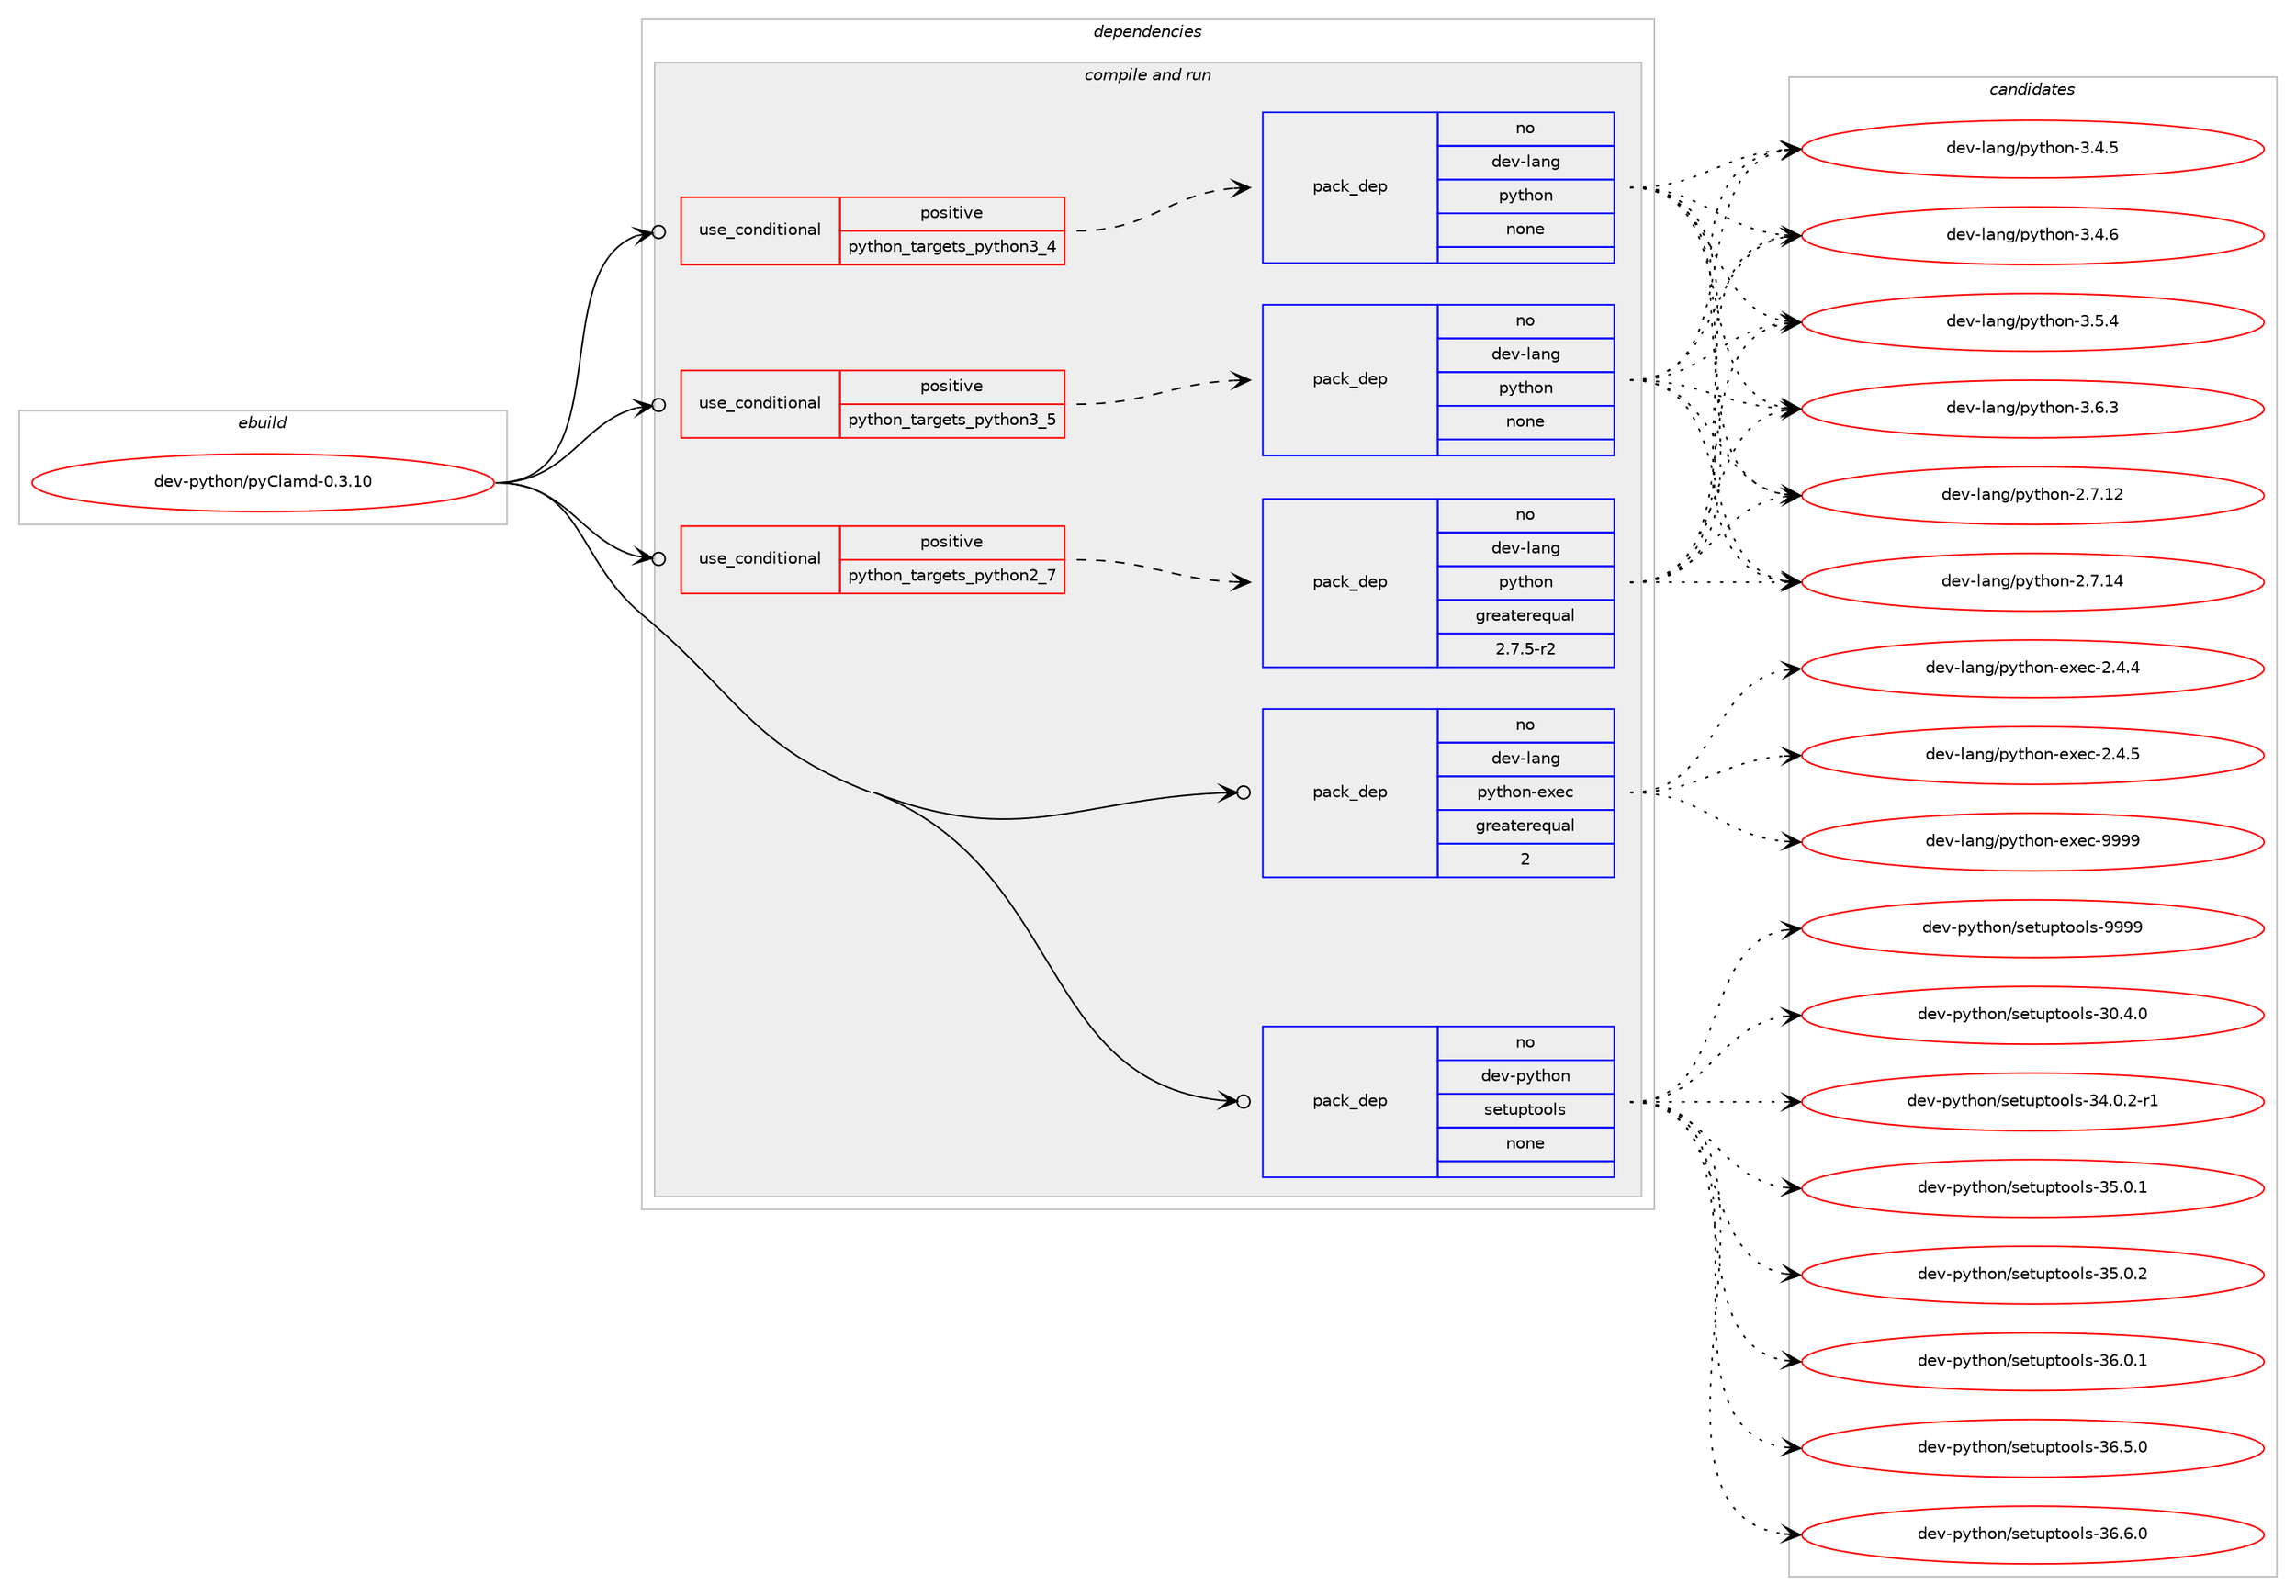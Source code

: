 digraph prolog {

# *************
# Graph options
# *************

newrank=true;
concentrate=true;
compound=true;
graph [rankdir=LR,fontname=Helvetica,fontsize=10,ranksep=1.5];#, ranksep=2.5, nodesep=0.2];
edge  [arrowhead=vee];
node  [fontname=Helvetica,fontsize=10];

# **********
# The ebuild
# **********

subgraph cluster_leftcol {
color=gray;
rank=same;
label=<<i>ebuild</i>>;
id [label="dev-python/pyClamd-0.3.10", color=red, width=4, href="../dev-python/pyClamd-0.3.10.svg"];
}

# ****************
# The dependencies
# ****************

subgraph cluster_midcol {
color=gray;
label=<<i>dependencies</i>>;
subgraph cluster_compile {
fillcolor="#eeeeee";
style=filled;
label=<<i>compile</i>>;
}
subgraph cluster_compileandrun {
fillcolor="#eeeeee";
style=filled;
label=<<i>compile and run</i>>;
subgraph cond37813 {
dependency174603 [label=<<TABLE BORDER="0" CELLBORDER="1" CELLSPACING="0" CELLPADDING="4"><TR><TD ROWSPAN="3" CELLPADDING="10">use_conditional</TD></TR><TR><TD>positive</TD></TR><TR><TD>python_targets_python2_7</TD></TR></TABLE>>, shape=none, color=red];
subgraph pack132881 {
dependency174604 [label=<<TABLE BORDER="0" CELLBORDER="1" CELLSPACING="0" CELLPADDING="4" WIDTH="220"><TR><TD ROWSPAN="6" CELLPADDING="30">pack_dep</TD></TR><TR><TD WIDTH="110">no</TD></TR><TR><TD>dev-lang</TD></TR><TR><TD>python</TD></TR><TR><TD>greaterequal</TD></TR><TR><TD>2.7.5-r2</TD></TR></TABLE>>, shape=none, color=blue];
}
dependency174603:e -> dependency174604:w [weight=20,style="dashed",arrowhead="vee"];
}
id:e -> dependency174603:w [weight=20,style="solid",arrowhead="odotvee"];
subgraph cond37814 {
dependency174605 [label=<<TABLE BORDER="0" CELLBORDER="1" CELLSPACING="0" CELLPADDING="4"><TR><TD ROWSPAN="3" CELLPADDING="10">use_conditional</TD></TR><TR><TD>positive</TD></TR><TR><TD>python_targets_python3_4</TD></TR></TABLE>>, shape=none, color=red];
subgraph pack132882 {
dependency174606 [label=<<TABLE BORDER="0" CELLBORDER="1" CELLSPACING="0" CELLPADDING="4" WIDTH="220"><TR><TD ROWSPAN="6" CELLPADDING="30">pack_dep</TD></TR><TR><TD WIDTH="110">no</TD></TR><TR><TD>dev-lang</TD></TR><TR><TD>python</TD></TR><TR><TD>none</TD></TR><TR><TD></TD></TR></TABLE>>, shape=none, color=blue];
}
dependency174605:e -> dependency174606:w [weight=20,style="dashed",arrowhead="vee"];
}
id:e -> dependency174605:w [weight=20,style="solid",arrowhead="odotvee"];
subgraph cond37815 {
dependency174607 [label=<<TABLE BORDER="0" CELLBORDER="1" CELLSPACING="0" CELLPADDING="4"><TR><TD ROWSPAN="3" CELLPADDING="10">use_conditional</TD></TR><TR><TD>positive</TD></TR><TR><TD>python_targets_python3_5</TD></TR></TABLE>>, shape=none, color=red];
subgraph pack132883 {
dependency174608 [label=<<TABLE BORDER="0" CELLBORDER="1" CELLSPACING="0" CELLPADDING="4" WIDTH="220"><TR><TD ROWSPAN="6" CELLPADDING="30">pack_dep</TD></TR><TR><TD WIDTH="110">no</TD></TR><TR><TD>dev-lang</TD></TR><TR><TD>python</TD></TR><TR><TD>none</TD></TR><TR><TD></TD></TR></TABLE>>, shape=none, color=blue];
}
dependency174607:e -> dependency174608:w [weight=20,style="dashed",arrowhead="vee"];
}
id:e -> dependency174607:w [weight=20,style="solid",arrowhead="odotvee"];
subgraph pack132884 {
dependency174609 [label=<<TABLE BORDER="0" CELLBORDER="1" CELLSPACING="0" CELLPADDING="4" WIDTH="220"><TR><TD ROWSPAN="6" CELLPADDING="30">pack_dep</TD></TR><TR><TD WIDTH="110">no</TD></TR><TR><TD>dev-lang</TD></TR><TR><TD>python-exec</TD></TR><TR><TD>greaterequal</TD></TR><TR><TD>2</TD></TR></TABLE>>, shape=none, color=blue];
}
id:e -> dependency174609:w [weight=20,style="solid",arrowhead="odotvee"];
subgraph pack132885 {
dependency174610 [label=<<TABLE BORDER="0" CELLBORDER="1" CELLSPACING="0" CELLPADDING="4" WIDTH="220"><TR><TD ROWSPAN="6" CELLPADDING="30">pack_dep</TD></TR><TR><TD WIDTH="110">no</TD></TR><TR><TD>dev-python</TD></TR><TR><TD>setuptools</TD></TR><TR><TD>none</TD></TR><TR><TD></TD></TR></TABLE>>, shape=none, color=blue];
}
id:e -> dependency174610:w [weight=20,style="solid",arrowhead="odotvee"];
}
subgraph cluster_run {
fillcolor="#eeeeee";
style=filled;
label=<<i>run</i>>;
}
}

# **************
# The candidates
# **************

subgraph cluster_choices {
rank=same;
color=gray;
label=<<i>candidates</i>>;

subgraph choice132881 {
color=black;
nodesep=1;
choice10010111845108971101034711212111610411111045504655464950 [label="dev-lang/python-2.7.12", color=red, width=4,href="../dev-lang/python-2.7.12.svg"];
choice10010111845108971101034711212111610411111045504655464952 [label="dev-lang/python-2.7.14", color=red, width=4,href="../dev-lang/python-2.7.14.svg"];
choice100101118451089711010347112121116104111110455146524653 [label="dev-lang/python-3.4.5", color=red, width=4,href="../dev-lang/python-3.4.5.svg"];
choice100101118451089711010347112121116104111110455146524654 [label="dev-lang/python-3.4.6", color=red, width=4,href="../dev-lang/python-3.4.6.svg"];
choice100101118451089711010347112121116104111110455146534652 [label="dev-lang/python-3.5.4", color=red, width=4,href="../dev-lang/python-3.5.4.svg"];
choice100101118451089711010347112121116104111110455146544651 [label="dev-lang/python-3.6.3", color=red, width=4,href="../dev-lang/python-3.6.3.svg"];
dependency174604:e -> choice10010111845108971101034711212111610411111045504655464950:w [style=dotted,weight="100"];
dependency174604:e -> choice10010111845108971101034711212111610411111045504655464952:w [style=dotted,weight="100"];
dependency174604:e -> choice100101118451089711010347112121116104111110455146524653:w [style=dotted,weight="100"];
dependency174604:e -> choice100101118451089711010347112121116104111110455146524654:w [style=dotted,weight="100"];
dependency174604:e -> choice100101118451089711010347112121116104111110455146534652:w [style=dotted,weight="100"];
dependency174604:e -> choice100101118451089711010347112121116104111110455146544651:w [style=dotted,weight="100"];
}
subgraph choice132882 {
color=black;
nodesep=1;
choice10010111845108971101034711212111610411111045504655464950 [label="dev-lang/python-2.7.12", color=red, width=4,href="../dev-lang/python-2.7.12.svg"];
choice10010111845108971101034711212111610411111045504655464952 [label="dev-lang/python-2.7.14", color=red, width=4,href="../dev-lang/python-2.7.14.svg"];
choice100101118451089711010347112121116104111110455146524653 [label="dev-lang/python-3.4.5", color=red, width=4,href="../dev-lang/python-3.4.5.svg"];
choice100101118451089711010347112121116104111110455146524654 [label="dev-lang/python-3.4.6", color=red, width=4,href="../dev-lang/python-3.4.6.svg"];
choice100101118451089711010347112121116104111110455146534652 [label="dev-lang/python-3.5.4", color=red, width=4,href="../dev-lang/python-3.5.4.svg"];
choice100101118451089711010347112121116104111110455146544651 [label="dev-lang/python-3.6.3", color=red, width=4,href="../dev-lang/python-3.6.3.svg"];
dependency174606:e -> choice10010111845108971101034711212111610411111045504655464950:w [style=dotted,weight="100"];
dependency174606:e -> choice10010111845108971101034711212111610411111045504655464952:w [style=dotted,weight="100"];
dependency174606:e -> choice100101118451089711010347112121116104111110455146524653:w [style=dotted,weight="100"];
dependency174606:e -> choice100101118451089711010347112121116104111110455146524654:w [style=dotted,weight="100"];
dependency174606:e -> choice100101118451089711010347112121116104111110455146534652:w [style=dotted,weight="100"];
dependency174606:e -> choice100101118451089711010347112121116104111110455146544651:w [style=dotted,weight="100"];
}
subgraph choice132883 {
color=black;
nodesep=1;
choice10010111845108971101034711212111610411111045504655464950 [label="dev-lang/python-2.7.12", color=red, width=4,href="../dev-lang/python-2.7.12.svg"];
choice10010111845108971101034711212111610411111045504655464952 [label="dev-lang/python-2.7.14", color=red, width=4,href="../dev-lang/python-2.7.14.svg"];
choice100101118451089711010347112121116104111110455146524653 [label="dev-lang/python-3.4.5", color=red, width=4,href="../dev-lang/python-3.4.5.svg"];
choice100101118451089711010347112121116104111110455146524654 [label="dev-lang/python-3.4.6", color=red, width=4,href="../dev-lang/python-3.4.6.svg"];
choice100101118451089711010347112121116104111110455146534652 [label="dev-lang/python-3.5.4", color=red, width=4,href="../dev-lang/python-3.5.4.svg"];
choice100101118451089711010347112121116104111110455146544651 [label="dev-lang/python-3.6.3", color=red, width=4,href="../dev-lang/python-3.6.3.svg"];
dependency174608:e -> choice10010111845108971101034711212111610411111045504655464950:w [style=dotted,weight="100"];
dependency174608:e -> choice10010111845108971101034711212111610411111045504655464952:w [style=dotted,weight="100"];
dependency174608:e -> choice100101118451089711010347112121116104111110455146524653:w [style=dotted,weight="100"];
dependency174608:e -> choice100101118451089711010347112121116104111110455146524654:w [style=dotted,weight="100"];
dependency174608:e -> choice100101118451089711010347112121116104111110455146534652:w [style=dotted,weight="100"];
dependency174608:e -> choice100101118451089711010347112121116104111110455146544651:w [style=dotted,weight="100"];
}
subgraph choice132884 {
color=black;
nodesep=1;
choice1001011184510897110103471121211161041111104510112010199455046524652 [label="dev-lang/python-exec-2.4.4", color=red, width=4,href="../dev-lang/python-exec-2.4.4.svg"];
choice1001011184510897110103471121211161041111104510112010199455046524653 [label="dev-lang/python-exec-2.4.5", color=red, width=4,href="../dev-lang/python-exec-2.4.5.svg"];
choice10010111845108971101034711212111610411111045101120101994557575757 [label="dev-lang/python-exec-9999", color=red, width=4,href="../dev-lang/python-exec-9999.svg"];
dependency174609:e -> choice1001011184510897110103471121211161041111104510112010199455046524652:w [style=dotted,weight="100"];
dependency174609:e -> choice1001011184510897110103471121211161041111104510112010199455046524653:w [style=dotted,weight="100"];
dependency174609:e -> choice10010111845108971101034711212111610411111045101120101994557575757:w [style=dotted,weight="100"];
}
subgraph choice132885 {
color=black;
nodesep=1;
choice100101118451121211161041111104711510111611711211611111110811545514846524648 [label="dev-python/setuptools-30.4.0", color=red, width=4,href="../dev-python/setuptools-30.4.0.svg"];
choice1001011184511212111610411111047115101116117112116111111108115455152464846504511449 [label="dev-python/setuptools-34.0.2-r1", color=red, width=4,href="../dev-python/setuptools-34.0.2-r1.svg"];
choice100101118451121211161041111104711510111611711211611111110811545515346484649 [label="dev-python/setuptools-35.0.1", color=red, width=4,href="../dev-python/setuptools-35.0.1.svg"];
choice100101118451121211161041111104711510111611711211611111110811545515346484650 [label="dev-python/setuptools-35.0.2", color=red, width=4,href="../dev-python/setuptools-35.0.2.svg"];
choice100101118451121211161041111104711510111611711211611111110811545515446484649 [label="dev-python/setuptools-36.0.1", color=red, width=4,href="../dev-python/setuptools-36.0.1.svg"];
choice100101118451121211161041111104711510111611711211611111110811545515446534648 [label="dev-python/setuptools-36.5.0", color=red, width=4,href="../dev-python/setuptools-36.5.0.svg"];
choice100101118451121211161041111104711510111611711211611111110811545515446544648 [label="dev-python/setuptools-36.6.0", color=red, width=4,href="../dev-python/setuptools-36.6.0.svg"];
choice10010111845112121116104111110471151011161171121161111111081154557575757 [label="dev-python/setuptools-9999", color=red, width=4,href="../dev-python/setuptools-9999.svg"];
dependency174610:e -> choice100101118451121211161041111104711510111611711211611111110811545514846524648:w [style=dotted,weight="100"];
dependency174610:e -> choice1001011184511212111610411111047115101116117112116111111108115455152464846504511449:w [style=dotted,weight="100"];
dependency174610:e -> choice100101118451121211161041111104711510111611711211611111110811545515346484649:w [style=dotted,weight="100"];
dependency174610:e -> choice100101118451121211161041111104711510111611711211611111110811545515346484650:w [style=dotted,weight="100"];
dependency174610:e -> choice100101118451121211161041111104711510111611711211611111110811545515446484649:w [style=dotted,weight="100"];
dependency174610:e -> choice100101118451121211161041111104711510111611711211611111110811545515446534648:w [style=dotted,weight="100"];
dependency174610:e -> choice100101118451121211161041111104711510111611711211611111110811545515446544648:w [style=dotted,weight="100"];
dependency174610:e -> choice10010111845112121116104111110471151011161171121161111111081154557575757:w [style=dotted,weight="100"];
}
}

}
